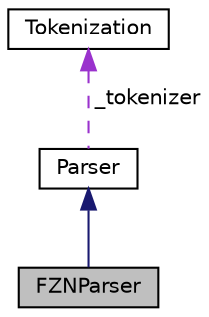 digraph "FZNParser"
{
  edge [fontname="Helvetica",fontsize="10",labelfontname="Helvetica",labelfontsize="10"];
  node [fontname="Helvetica",fontsize="10",shape=record];
  Node1 [label="FZNParser",height=0.2,width=0.4,color="black", fillcolor="grey75", style="filled" fontcolor="black"];
  Node2 -> Node1 [dir="back",color="midnightblue",fontsize="10",style="solid",fontname="Helvetica"];
  Node2 [label="Parser",height=0.2,width=0.4,color="black", fillcolor="white", style="filled",URL="$dc/db7/class_parser.html"];
  Node3 -> Node2 [dir="back",color="darkorchid3",fontsize="10",style="dashed",label=" _tokenizer" ,fontname="Helvetica"];
  Node3 [label="Tokenization",height=0.2,width=0.4,color="black", fillcolor="white", style="filled",URL="$d0/dfe/class_tokenization.html"];
}

